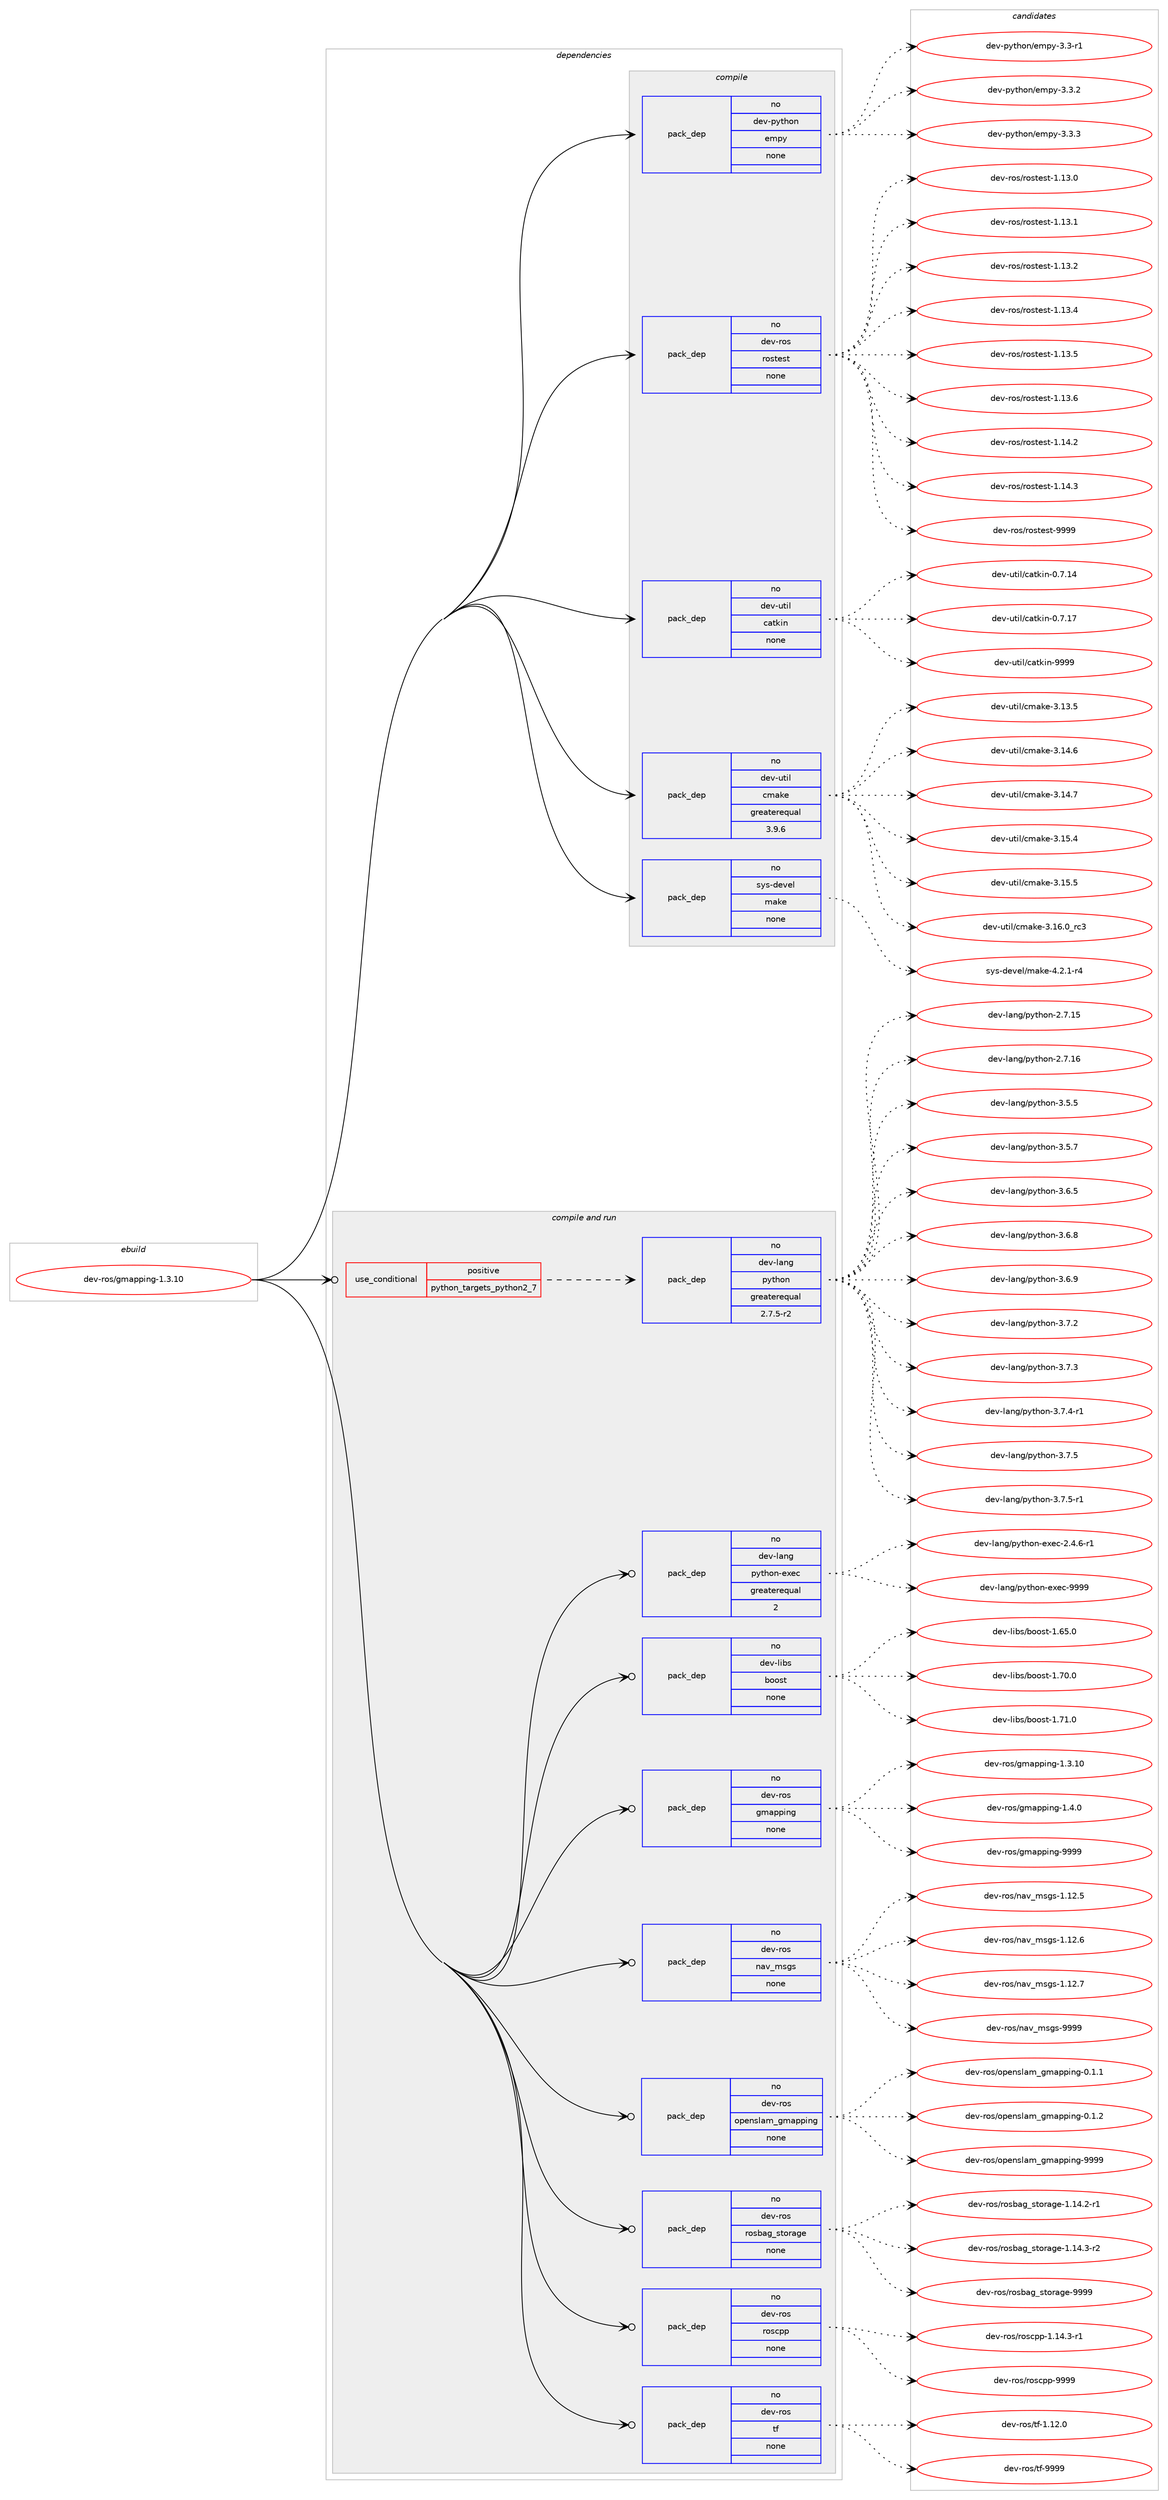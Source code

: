 digraph prolog {

# *************
# Graph options
# *************

newrank=true;
concentrate=true;
compound=true;
graph [rankdir=LR,fontname=Helvetica,fontsize=10,ranksep=1.5];#, ranksep=2.5, nodesep=0.2];
edge  [arrowhead=vee];
node  [fontname=Helvetica,fontsize=10];

# **********
# The ebuild
# **********

subgraph cluster_leftcol {
color=gray;
rank=same;
label=<<i>ebuild</i>>;
id [label="dev-ros/gmapping-1.3.10", color=red, width=4, href="../dev-ros/gmapping-1.3.10.svg"];
}

# ****************
# The dependencies
# ****************

subgraph cluster_midcol {
color=gray;
label=<<i>dependencies</i>>;
subgraph cluster_compile {
fillcolor="#eeeeee";
style=filled;
label=<<i>compile</i>>;
subgraph pack488063 {
dependency653405 [label=<<TABLE BORDER="0" CELLBORDER="1" CELLSPACING="0" CELLPADDING="4" WIDTH="220"><TR><TD ROWSPAN="6" CELLPADDING="30">pack_dep</TD></TR><TR><TD WIDTH="110">no</TD></TR><TR><TD>dev-python</TD></TR><TR><TD>empy</TD></TR><TR><TD>none</TD></TR><TR><TD></TD></TR></TABLE>>, shape=none, color=blue];
}
id:e -> dependency653405:w [weight=20,style="solid",arrowhead="vee"];
subgraph pack488064 {
dependency653406 [label=<<TABLE BORDER="0" CELLBORDER="1" CELLSPACING="0" CELLPADDING="4" WIDTH="220"><TR><TD ROWSPAN="6" CELLPADDING="30">pack_dep</TD></TR><TR><TD WIDTH="110">no</TD></TR><TR><TD>dev-ros</TD></TR><TR><TD>rostest</TD></TR><TR><TD>none</TD></TR><TR><TD></TD></TR></TABLE>>, shape=none, color=blue];
}
id:e -> dependency653406:w [weight=20,style="solid",arrowhead="vee"];
subgraph pack488065 {
dependency653407 [label=<<TABLE BORDER="0" CELLBORDER="1" CELLSPACING="0" CELLPADDING="4" WIDTH="220"><TR><TD ROWSPAN="6" CELLPADDING="30">pack_dep</TD></TR><TR><TD WIDTH="110">no</TD></TR><TR><TD>dev-util</TD></TR><TR><TD>catkin</TD></TR><TR><TD>none</TD></TR><TR><TD></TD></TR></TABLE>>, shape=none, color=blue];
}
id:e -> dependency653407:w [weight=20,style="solid",arrowhead="vee"];
subgraph pack488066 {
dependency653408 [label=<<TABLE BORDER="0" CELLBORDER="1" CELLSPACING="0" CELLPADDING="4" WIDTH="220"><TR><TD ROWSPAN="6" CELLPADDING="30">pack_dep</TD></TR><TR><TD WIDTH="110">no</TD></TR><TR><TD>dev-util</TD></TR><TR><TD>cmake</TD></TR><TR><TD>greaterequal</TD></TR><TR><TD>3.9.6</TD></TR></TABLE>>, shape=none, color=blue];
}
id:e -> dependency653408:w [weight=20,style="solid",arrowhead="vee"];
subgraph pack488067 {
dependency653409 [label=<<TABLE BORDER="0" CELLBORDER="1" CELLSPACING="0" CELLPADDING="4" WIDTH="220"><TR><TD ROWSPAN="6" CELLPADDING="30">pack_dep</TD></TR><TR><TD WIDTH="110">no</TD></TR><TR><TD>sys-devel</TD></TR><TR><TD>make</TD></TR><TR><TD>none</TD></TR><TR><TD></TD></TR></TABLE>>, shape=none, color=blue];
}
id:e -> dependency653409:w [weight=20,style="solid",arrowhead="vee"];
}
subgraph cluster_compileandrun {
fillcolor="#eeeeee";
style=filled;
label=<<i>compile and run</i>>;
subgraph cond153436 {
dependency653410 [label=<<TABLE BORDER="0" CELLBORDER="1" CELLSPACING="0" CELLPADDING="4"><TR><TD ROWSPAN="3" CELLPADDING="10">use_conditional</TD></TR><TR><TD>positive</TD></TR><TR><TD>python_targets_python2_7</TD></TR></TABLE>>, shape=none, color=red];
subgraph pack488068 {
dependency653411 [label=<<TABLE BORDER="0" CELLBORDER="1" CELLSPACING="0" CELLPADDING="4" WIDTH="220"><TR><TD ROWSPAN="6" CELLPADDING="30">pack_dep</TD></TR><TR><TD WIDTH="110">no</TD></TR><TR><TD>dev-lang</TD></TR><TR><TD>python</TD></TR><TR><TD>greaterequal</TD></TR><TR><TD>2.7.5-r2</TD></TR></TABLE>>, shape=none, color=blue];
}
dependency653410:e -> dependency653411:w [weight=20,style="dashed",arrowhead="vee"];
}
id:e -> dependency653410:w [weight=20,style="solid",arrowhead="odotvee"];
subgraph pack488069 {
dependency653412 [label=<<TABLE BORDER="0" CELLBORDER="1" CELLSPACING="0" CELLPADDING="4" WIDTH="220"><TR><TD ROWSPAN="6" CELLPADDING="30">pack_dep</TD></TR><TR><TD WIDTH="110">no</TD></TR><TR><TD>dev-lang</TD></TR><TR><TD>python-exec</TD></TR><TR><TD>greaterequal</TD></TR><TR><TD>2</TD></TR></TABLE>>, shape=none, color=blue];
}
id:e -> dependency653412:w [weight=20,style="solid",arrowhead="odotvee"];
subgraph pack488070 {
dependency653413 [label=<<TABLE BORDER="0" CELLBORDER="1" CELLSPACING="0" CELLPADDING="4" WIDTH="220"><TR><TD ROWSPAN="6" CELLPADDING="30">pack_dep</TD></TR><TR><TD WIDTH="110">no</TD></TR><TR><TD>dev-libs</TD></TR><TR><TD>boost</TD></TR><TR><TD>none</TD></TR><TR><TD></TD></TR></TABLE>>, shape=none, color=blue];
}
id:e -> dependency653413:w [weight=20,style="solid",arrowhead="odotvee"];
subgraph pack488071 {
dependency653414 [label=<<TABLE BORDER="0" CELLBORDER="1" CELLSPACING="0" CELLPADDING="4" WIDTH="220"><TR><TD ROWSPAN="6" CELLPADDING="30">pack_dep</TD></TR><TR><TD WIDTH="110">no</TD></TR><TR><TD>dev-ros</TD></TR><TR><TD>gmapping</TD></TR><TR><TD>none</TD></TR><TR><TD></TD></TR></TABLE>>, shape=none, color=blue];
}
id:e -> dependency653414:w [weight=20,style="solid",arrowhead="odotvee"];
subgraph pack488072 {
dependency653415 [label=<<TABLE BORDER="0" CELLBORDER="1" CELLSPACING="0" CELLPADDING="4" WIDTH="220"><TR><TD ROWSPAN="6" CELLPADDING="30">pack_dep</TD></TR><TR><TD WIDTH="110">no</TD></TR><TR><TD>dev-ros</TD></TR><TR><TD>nav_msgs</TD></TR><TR><TD>none</TD></TR><TR><TD></TD></TR></TABLE>>, shape=none, color=blue];
}
id:e -> dependency653415:w [weight=20,style="solid",arrowhead="odotvee"];
subgraph pack488073 {
dependency653416 [label=<<TABLE BORDER="0" CELLBORDER="1" CELLSPACING="0" CELLPADDING="4" WIDTH="220"><TR><TD ROWSPAN="6" CELLPADDING="30">pack_dep</TD></TR><TR><TD WIDTH="110">no</TD></TR><TR><TD>dev-ros</TD></TR><TR><TD>openslam_gmapping</TD></TR><TR><TD>none</TD></TR><TR><TD></TD></TR></TABLE>>, shape=none, color=blue];
}
id:e -> dependency653416:w [weight=20,style="solid",arrowhead="odotvee"];
subgraph pack488074 {
dependency653417 [label=<<TABLE BORDER="0" CELLBORDER="1" CELLSPACING="0" CELLPADDING="4" WIDTH="220"><TR><TD ROWSPAN="6" CELLPADDING="30">pack_dep</TD></TR><TR><TD WIDTH="110">no</TD></TR><TR><TD>dev-ros</TD></TR><TR><TD>rosbag_storage</TD></TR><TR><TD>none</TD></TR><TR><TD></TD></TR></TABLE>>, shape=none, color=blue];
}
id:e -> dependency653417:w [weight=20,style="solid",arrowhead="odotvee"];
subgraph pack488075 {
dependency653418 [label=<<TABLE BORDER="0" CELLBORDER="1" CELLSPACING="0" CELLPADDING="4" WIDTH="220"><TR><TD ROWSPAN="6" CELLPADDING="30">pack_dep</TD></TR><TR><TD WIDTH="110">no</TD></TR><TR><TD>dev-ros</TD></TR><TR><TD>roscpp</TD></TR><TR><TD>none</TD></TR><TR><TD></TD></TR></TABLE>>, shape=none, color=blue];
}
id:e -> dependency653418:w [weight=20,style="solid",arrowhead="odotvee"];
subgraph pack488076 {
dependency653419 [label=<<TABLE BORDER="0" CELLBORDER="1" CELLSPACING="0" CELLPADDING="4" WIDTH="220"><TR><TD ROWSPAN="6" CELLPADDING="30">pack_dep</TD></TR><TR><TD WIDTH="110">no</TD></TR><TR><TD>dev-ros</TD></TR><TR><TD>tf</TD></TR><TR><TD>none</TD></TR><TR><TD></TD></TR></TABLE>>, shape=none, color=blue];
}
id:e -> dependency653419:w [weight=20,style="solid",arrowhead="odotvee"];
}
subgraph cluster_run {
fillcolor="#eeeeee";
style=filled;
label=<<i>run</i>>;
}
}

# **************
# The candidates
# **************

subgraph cluster_choices {
rank=same;
color=gray;
label=<<i>candidates</i>>;

subgraph choice488063 {
color=black;
nodesep=1;
choice1001011184511212111610411111047101109112121455146514511449 [label="dev-python/empy-3.3-r1", color=red, width=4,href="../dev-python/empy-3.3-r1.svg"];
choice1001011184511212111610411111047101109112121455146514650 [label="dev-python/empy-3.3.2", color=red, width=4,href="../dev-python/empy-3.3.2.svg"];
choice1001011184511212111610411111047101109112121455146514651 [label="dev-python/empy-3.3.3", color=red, width=4,href="../dev-python/empy-3.3.3.svg"];
dependency653405:e -> choice1001011184511212111610411111047101109112121455146514511449:w [style=dotted,weight="100"];
dependency653405:e -> choice1001011184511212111610411111047101109112121455146514650:w [style=dotted,weight="100"];
dependency653405:e -> choice1001011184511212111610411111047101109112121455146514651:w [style=dotted,weight="100"];
}
subgraph choice488064 {
color=black;
nodesep=1;
choice100101118451141111154711411111511610111511645494649514648 [label="dev-ros/rostest-1.13.0", color=red, width=4,href="../dev-ros/rostest-1.13.0.svg"];
choice100101118451141111154711411111511610111511645494649514649 [label="dev-ros/rostest-1.13.1", color=red, width=4,href="../dev-ros/rostest-1.13.1.svg"];
choice100101118451141111154711411111511610111511645494649514650 [label="dev-ros/rostest-1.13.2", color=red, width=4,href="../dev-ros/rostest-1.13.2.svg"];
choice100101118451141111154711411111511610111511645494649514652 [label="dev-ros/rostest-1.13.4", color=red, width=4,href="../dev-ros/rostest-1.13.4.svg"];
choice100101118451141111154711411111511610111511645494649514653 [label="dev-ros/rostest-1.13.5", color=red, width=4,href="../dev-ros/rostest-1.13.5.svg"];
choice100101118451141111154711411111511610111511645494649514654 [label="dev-ros/rostest-1.13.6", color=red, width=4,href="../dev-ros/rostest-1.13.6.svg"];
choice100101118451141111154711411111511610111511645494649524650 [label="dev-ros/rostest-1.14.2", color=red, width=4,href="../dev-ros/rostest-1.14.2.svg"];
choice100101118451141111154711411111511610111511645494649524651 [label="dev-ros/rostest-1.14.3", color=red, width=4,href="../dev-ros/rostest-1.14.3.svg"];
choice10010111845114111115471141111151161011151164557575757 [label="dev-ros/rostest-9999", color=red, width=4,href="../dev-ros/rostest-9999.svg"];
dependency653406:e -> choice100101118451141111154711411111511610111511645494649514648:w [style=dotted,weight="100"];
dependency653406:e -> choice100101118451141111154711411111511610111511645494649514649:w [style=dotted,weight="100"];
dependency653406:e -> choice100101118451141111154711411111511610111511645494649514650:w [style=dotted,weight="100"];
dependency653406:e -> choice100101118451141111154711411111511610111511645494649514652:w [style=dotted,weight="100"];
dependency653406:e -> choice100101118451141111154711411111511610111511645494649514653:w [style=dotted,weight="100"];
dependency653406:e -> choice100101118451141111154711411111511610111511645494649514654:w [style=dotted,weight="100"];
dependency653406:e -> choice100101118451141111154711411111511610111511645494649524650:w [style=dotted,weight="100"];
dependency653406:e -> choice100101118451141111154711411111511610111511645494649524651:w [style=dotted,weight="100"];
dependency653406:e -> choice10010111845114111115471141111151161011151164557575757:w [style=dotted,weight="100"];
}
subgraph choice488065 {
color=black;
nodesep=1;
choice1001011184511711610510847999711610710511045484655464952 [label="dev-util/catkin-0.7.14", color=red, width=4,href="../dev-util/catkin-0.7.14.svg"];
choice1001011184511711610510847999711610710511045484655464955 [label="dev-util/catkin-0.7.17", color=red, width=4,href="../dev-util/catkin-0.7.17.svg"];
choice100101118451171161051084799971161071051104557575757 [label="dev-util/catkin-9999", color=red, width=4,href="../dev-util/catkin-9999.svg"];
dependency653407:e -> choice1001011184511711610510847999711610710511045484655464952:w [style=dotted,weight="100"];
dependency653407:e -> choice1001011184511711610510847999711610710511045484655464955:w [style=dotted,weight="100"];
dependency653407:e -> choice100101118451171161051084799971161071051104557575757:w [style=dotted,weight="100"];
}
subgraph choice488066 {
color=black;
nodesep=1;
choice1001011184511711610510847991099710710145514649514653 [label="dev-util/cmake-3.13.5", color=red, width=4,href="../dev-util/cmake-3.13.5.svg"];
choice1001011184511711610510847991099710710145514649524654 [label="dev-util/cmake-3.14.6", color=red, width=4,href="../dev-util/cmake-3.14.6.svg"];
choice1001011184511711610510847991099710710145514649524655 [label="dev-util/cmake-3.14.7", color=red, width=4,href="../dev-util/cmake-3.14.7.svg"];
choice1001011184511711610510847991099710710145514649534652 [label="dev-util/cmake-3.15.4", color=red, width=4,href="../dev-util/cmake-3.15.4.svg"];
choice1001011184511711610510847991099710710145514649534653 [label="dev-util/cmake-3.15.5", color=red, width=4,href="../dev-util/cmake-3.15.5.svg"];
choice1001011184511711610510847991099710710145514649544648951149951 [label="dev-util/cmake-3.16.0_rc3", color=red, width=4,href="../dev-util/cmake-3.16.0_rc3.svg"];
dependency653408:e -> choice1001011184511711610510847991099710710145514649514653:w [style=dotted,weight="100"];
dependency653408:e -> choice1001011184511711610510847991099710710145514649524654:w [style=dotted,weight="100"];
dependency653408:e -> choice1001011184511711610510847991099710710145514649524655:w [style=dotted,weight="100"];
dependency653408:e -> choice1001011184511711610510847991099710710145514649534652:w [style=dotted,weight="100"];
dependency653408:e -> choice1001011184511711610510847991099710710145514649534653:w [style=dotted,weight="100"];
dependency653408:e -> choice1001011184511711610510847991099710710145514649544648951149951:w [style=dotted,weight="100"];
}
subgraph choice488067 {
color=black;
nodesep=1;
choice1151211154510010111810110847109971071014552465046494511452 [label="sys-devel/make-4.2.1-r4", color=red, width=4,href="../sys-devel/make-4.2.1-r4.svg"];
dependency653409:e -> choice1151211154510010111810110847109971071014552465046494511452:w [style=dotted,weight="100"];
}
subgraph choice488068 {
color=black;
nodesep=1;
choice10010111845108971101034711212111610411111045504655464953 [label="dev-lang/python-2.7.15", color=red, width=4,href="../dev-lang/python-2.7.15.svg"];
choice10010111845108971101034711212111610411111045504655464954 [label="dev-lang/python-2.7.16", color=red, width=4,href="../dev-lang/python-2.7.16.svg"];
choice100101118451089711010347112121116104111110455146534653 [label="dev-lang/python-3.5.5", color=red, width=4,href="../dev-lang/python-3.5.5.svg"];
choice100101118451089711010347112121116104111110455146534655 [label="dev-lang/python-3.5.7", color=red, width=4,href="../dev-lang/python-3.5.7.svg"];
choice100101118451089711010347112121116104111110455146544653 [label="dev-lang/python-3.6.5", color=red, width=4,href="../dev-lang/python-3.6.5.svg"];
choice100101118451089711010347112121116104111110455146544656 [label="dev-lang/python-3.6.8", color=red, width=4,href="../dev-lang/python-3.6.8.svg"];
choice100101118451089711010347112121116104111110455146544657 [label="dev-lang/python-3.6.9", color=red, width=4,href="../dev-lang/python-3.6.9.svg"];
choice100101118451089711010347112121116104111110455146554650 [label="dev-lang/python-3.7.2", color=red, width=4,href="../dev-lang/python-3.7.2.svg"];
choice100101118451089711010347112121116104111110455146554651 [label="dev-lang/python-3.7.3", color=red, width=4,href="../dev-lang/python-3.7.3.svg"];
choice1001011184510897110103471121211161041111104551465546524511449 [label="dev-lang/python-3.7.4-r1", color=red, width=4,href="../dev-lang/python-3.7.4-r1.svg"];
choice100101118451089711010347112121116104111110455146554653 [label="dev-lang/python-3.7.5", color=red, width=4,href="../dev-lang/python-3.7.5.svg"];
choice1001011184510897110103471121211161041111104551465546534511449 [label="dev-lang/python-3.7.5-r1", color=red, width=4,href="../dev-lang/python-3.7.5-r1.svg"];
dependency653411:e -> choice10010111845108971101034711212111610411111045504655464953:w [style=dotted,weight="100"];
dependency653411:e -> choice10010111845108971101034711212111610411111045504655464954:w [style=dotted,weight="100"];
dependency653411:e -> choice100101118451089711010347112121116104111110455146534653:w [style=dotted,weight="100"];
dependency653411:e -> choice100101118451089711010347112121116104111110455146534655:w [style=dotted,weight="100"];
dependency653411:e -> choice100101118451089711010347112121116104111110455146544653:w [style=dotted,weight="100"];
dependency653411:e -> choice100101118451089711010347112121116104111110455146544656:w [style=dotted,weight="100"];
dependency653411:e -> choice100101118451089711010347112121116104111110455146544657:w [style=dotted,weight="100"];
dependency653411:e -> choice100101118451089711010347112121116104111110455146554650:w [style=dotted,weight="100"];
dependency653411:e -> choice100101118451089711010347112121116104111110455146554651:w [style=dotted,weight="100"];
dependency653411:e -> choice1001011184510897110103471121211161041111104551465546524511449:w [style=dotted,weight="100"];
dependency653411:e -> choice100101118451089711010347112121116104111110455146554653:w [style=dotted,weight="100"];
dependency653411:e -> choice1001011184510897110103471121211161041111104551465546534511449:w [style=dotted,weight="100"];
}
subgraph choice488069 {
color=black;
nodesep=1;
choice10010111845108971101034711212111610411111045101120101994550465246544511449 [label="dev-lang/python-exec-2.4.6-r1", color=red, width=4,href="../dev-lang/python-exec-2.4.6-r1.svg"];
choice10010111845108971101034711212111610411111045101120101994557575757 [label="dev-lang/python-exec-9999", color=red, width=4,href="../dev-lang/python-exec-9999.svg"];
dependency653412:e -> choice10010111845108971101034711212111610411111045101120101994550465246544511449:w [style=dotted,weight="100"];
dependency653412:e -> choice10010111845108971101034711212111610411111045101120101994557575757:w [style=dotted,weight="100"];
}
subgraph choice488070 {
color=black;
nodesep=1;
choice1001011184510810598115479811111111511645494654534648 [label="dev-libs/boost-1.65.0", color=red, width=4,href="../dev-libs/boost-1.65.0.svg"];
choice1001011184510810598115479811111111511645494655484648 [label="dev-libs/boost-1.70.0", color=red, width=4,href="../dev-libs/boost-1.70.0.svg"];
choice1001011184510810598115479811111111511645494655494648 [label="dev-libs/boost-1.71.0", color=red, width=4,href="../dev-libs/boost-1.71.0.svg"];
dependency653413:e -> choice1001011184510810598115479811111111511645494654534648:w [style=dotted,weight="100"];
dependency653413:e -> choice1001011184510810598115479811111111511645494655484648:w [style=dotted,weight="100"];
dependency653413:e -> choice1001011184510810598115479811111111511645494655494648:w [style=dotted,weight="100"];
}
subgraph choice488071 {
color=black;
nodesep=1;
choice10010111845114111115471031099711211210511010345494651464948 [label="dev-ros/gmapping-1.3.10", color=red, width=4,href="../dev-ros/gmapping-1.3.10.svg"];
choice100101118451141111154710310997112112105110103454946524648 [label="dev-ros/gmapping-1.4.0", color=red, width=4,href="../dev-ros/gmapping-1.4.0.svg"];
choice1001011184511411111547103109971121121051101034557575757 [label="dev-ros/gmapping-9999", color=red, width=4,href="../dev-ros/gmapping-9999.svg"];
dependency653414:e -> choice10010111845114111115471031099711211210511010345494651464948:w [style=dotted,weight="100"];
dependency653414:e -> choice100101118451141111154710310997112112105110103454946524648:w [style=dotted,weight="100"];
dependency653414:e -> choice1001011184511411111547103109971121121051101034557575757:w [style=dotted,weight="100"];
}
subgraph choice488072 {
color=black;
nodesep=1;
choice1001011184511411111547110971189510911510311545494649504653 [label="dev-ros/nav_msgs-1.12.5", color=red, width=4,href="../dev-ros/nav_msgs-1.12.5.svg"];
choice1001011184511411111547110971189510911510311545494649504654 [label="dev-ros/nav_msgs-1.12.6", color=red, width=4,href="../dev-ros/nav_msgs-1.12.6.svg"];
choice1001011184511411111547110971189510911510311545494649504655 [label="dev-ros/nav_msgs-1.12.7", color=red, width=4,href="../dev-ros/nav_msgs-1.12.7.svg"];
choice100101118451141111154711097118951091151031154557575757 [label="dev-ros/nav_msgs-9999", color=red, width=4,href="../dev-ros/nav_msgs-9999.svg"];
dependency653415:e -> choice1001011184511411111547110971189510911510311545494649504653:w [style=dotted,weight="100"];
dependency653415:e -> choice1001011184511411111547110971189510911510311545494649504654:w [style=dotted,weight="100"];
dependency653415:e -> choice1001011184511411111547110971189510911510311545494649504655:w [style=dotted,weight="100"];
dependency653415:e -> choice100101118451141111154711097118951091151031154557575757:w [style=dotted,weight="100"];
}
subgraph choice488073 {
color=black;
nodesep=1;
choice1001011184511411111547111112101110115108971099510310997112112105110103454846494649 [label="dev-ros/openslam_gmapping-0.1.1", color=red, width=4,href="../dev-ros/openslam_gmapping-0.1.1.svg"];
choice1001011184511411111547111112101110115108971099510310997112112105110103454846494650 [label="dev-ros/openslam_gmapping-0.1.2", color=red, width=4,href="../dev-ros/openslam_gmapping-0.1.2.svg"];
choice10010111845114111115471111121011101151089710995103109971121121051101034557575757 [label="dev-ros/openslam_gmapping-9999", color=red, width=4,href="../dev-ros/openslam_gmapping-9999.svg"];
dependency653416:e -> choice1001011184511411111547111112101110115108971099510310997112112105110103454846494649:w [style=dotted,weight="100"];
dependency653416:e -> choice1001011184511411111547111112101110115108971099510310997112112105110103454846494650:w [style=dotted,weight="100"];
dependency653416:e -> choice10010111845114111115471111121011101151089710995103109971121121051101034557575757:w [style=dotted,weight="100"];
}
subgraph choice488074 {
color=black;
nodesep=1;
choice100101118451141111154711411111598971039511511611111497103101454946495246504511449 [label="dev-ros/rosbag_storage-1.14.2-r1", color=red, width=4,href="../dev-ros/rosbag_storage-1.14.2-r1.svg"];
choice100101118451141111154711411111598971039511511611111497103101454946495246514511450 [label="dev-ros/rosbag_storage-1.14.3-r2", color=red, width=4,href="../dev-ros/rosbag_storage-1.14.3-r2.svg"];
choice1001011184511411111547114111115989710395115116111114971031014557575757 [label="dev-ros/rosbag_storage-9999", color=red, width=4,href="../dev-ros/rosbag_storage-9999.svg"];
dependency653417:e -> choice100101118451141111154711411111598971039511511611111497103101454946495246504511449:w [style=dotted,weight="100"];
dependency653417:e -> choice100101118451141111154711411111598971039511511611111497103101454946495246514511450:w [style=dotted,weight="100"];
dependency653417:e -> choice1001011184511411111547114111115989710395115116111114971031014557575757:w [style=dotted,weight="100"];
}
subgraph choice488075 {
color=black;
nodesep=1;
choice100101118451141111154711411111599112112454946495246514511449 [label="dev-ros/roscpp-1.14.3-r1", color=red, width=4,href="../dev-ros/roscpp-1.14.3-r1.svg"];
choice1001011184511411111547114111115991121124557575757 [label="dev-ros/roscpp-9999", color=red, width=4,href="../dev-ros/roscpp-9999.svg"];
dependency653418:e -> choice100101118451141111154711411111599112112454946495246514511449:w [style=dotted,weight="100"];
dependency653418:e -> choice1001011184511411111547114111115991121124557575757:w [style=dotted,weight="100"];
}
subgraph choice488076 {
color=black;
nodesep=1;
choice100101118451141111154711610245494649504648 [label="dev-ros/tf-1.12.0", color=red, width=4,href="../dev-ros/tf-1.12.0.svg"];
choice10010111845114111115471161024557575757 [label="dev-ros/tf-9999", color=red, width=4,href="../dev-ros/tf-9999.svg"];
dependency653419:e -> choice100101118451141111154711610245494649504648:w [style=dotted,weight="100"];
dependency653419:e -> choice10010111845114111115471161024557575757:w [style=dotted,weight="100"];
}
}

}

